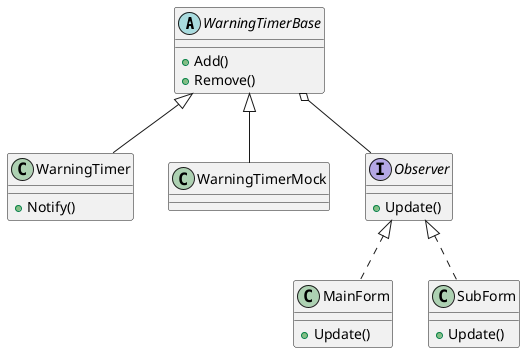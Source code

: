@startuml

abstract WarningTimerBase{
    +Add()
    +Remove()
}

class WarningTimer{
    +Notify()
}

class WarningTimerMock{
}

interface Observer{
    +Update()
}

class MainForm{
    +Update()
}

class SubForm{
    +Update()
}

Observer <|.. MainForm
Observer <|.. SubForm
WarningTimerBase o-- Observer
WarningTimerBase <|-- WarningTimer
WarningTimerBase <|-- WarningTimerMock

@enduml